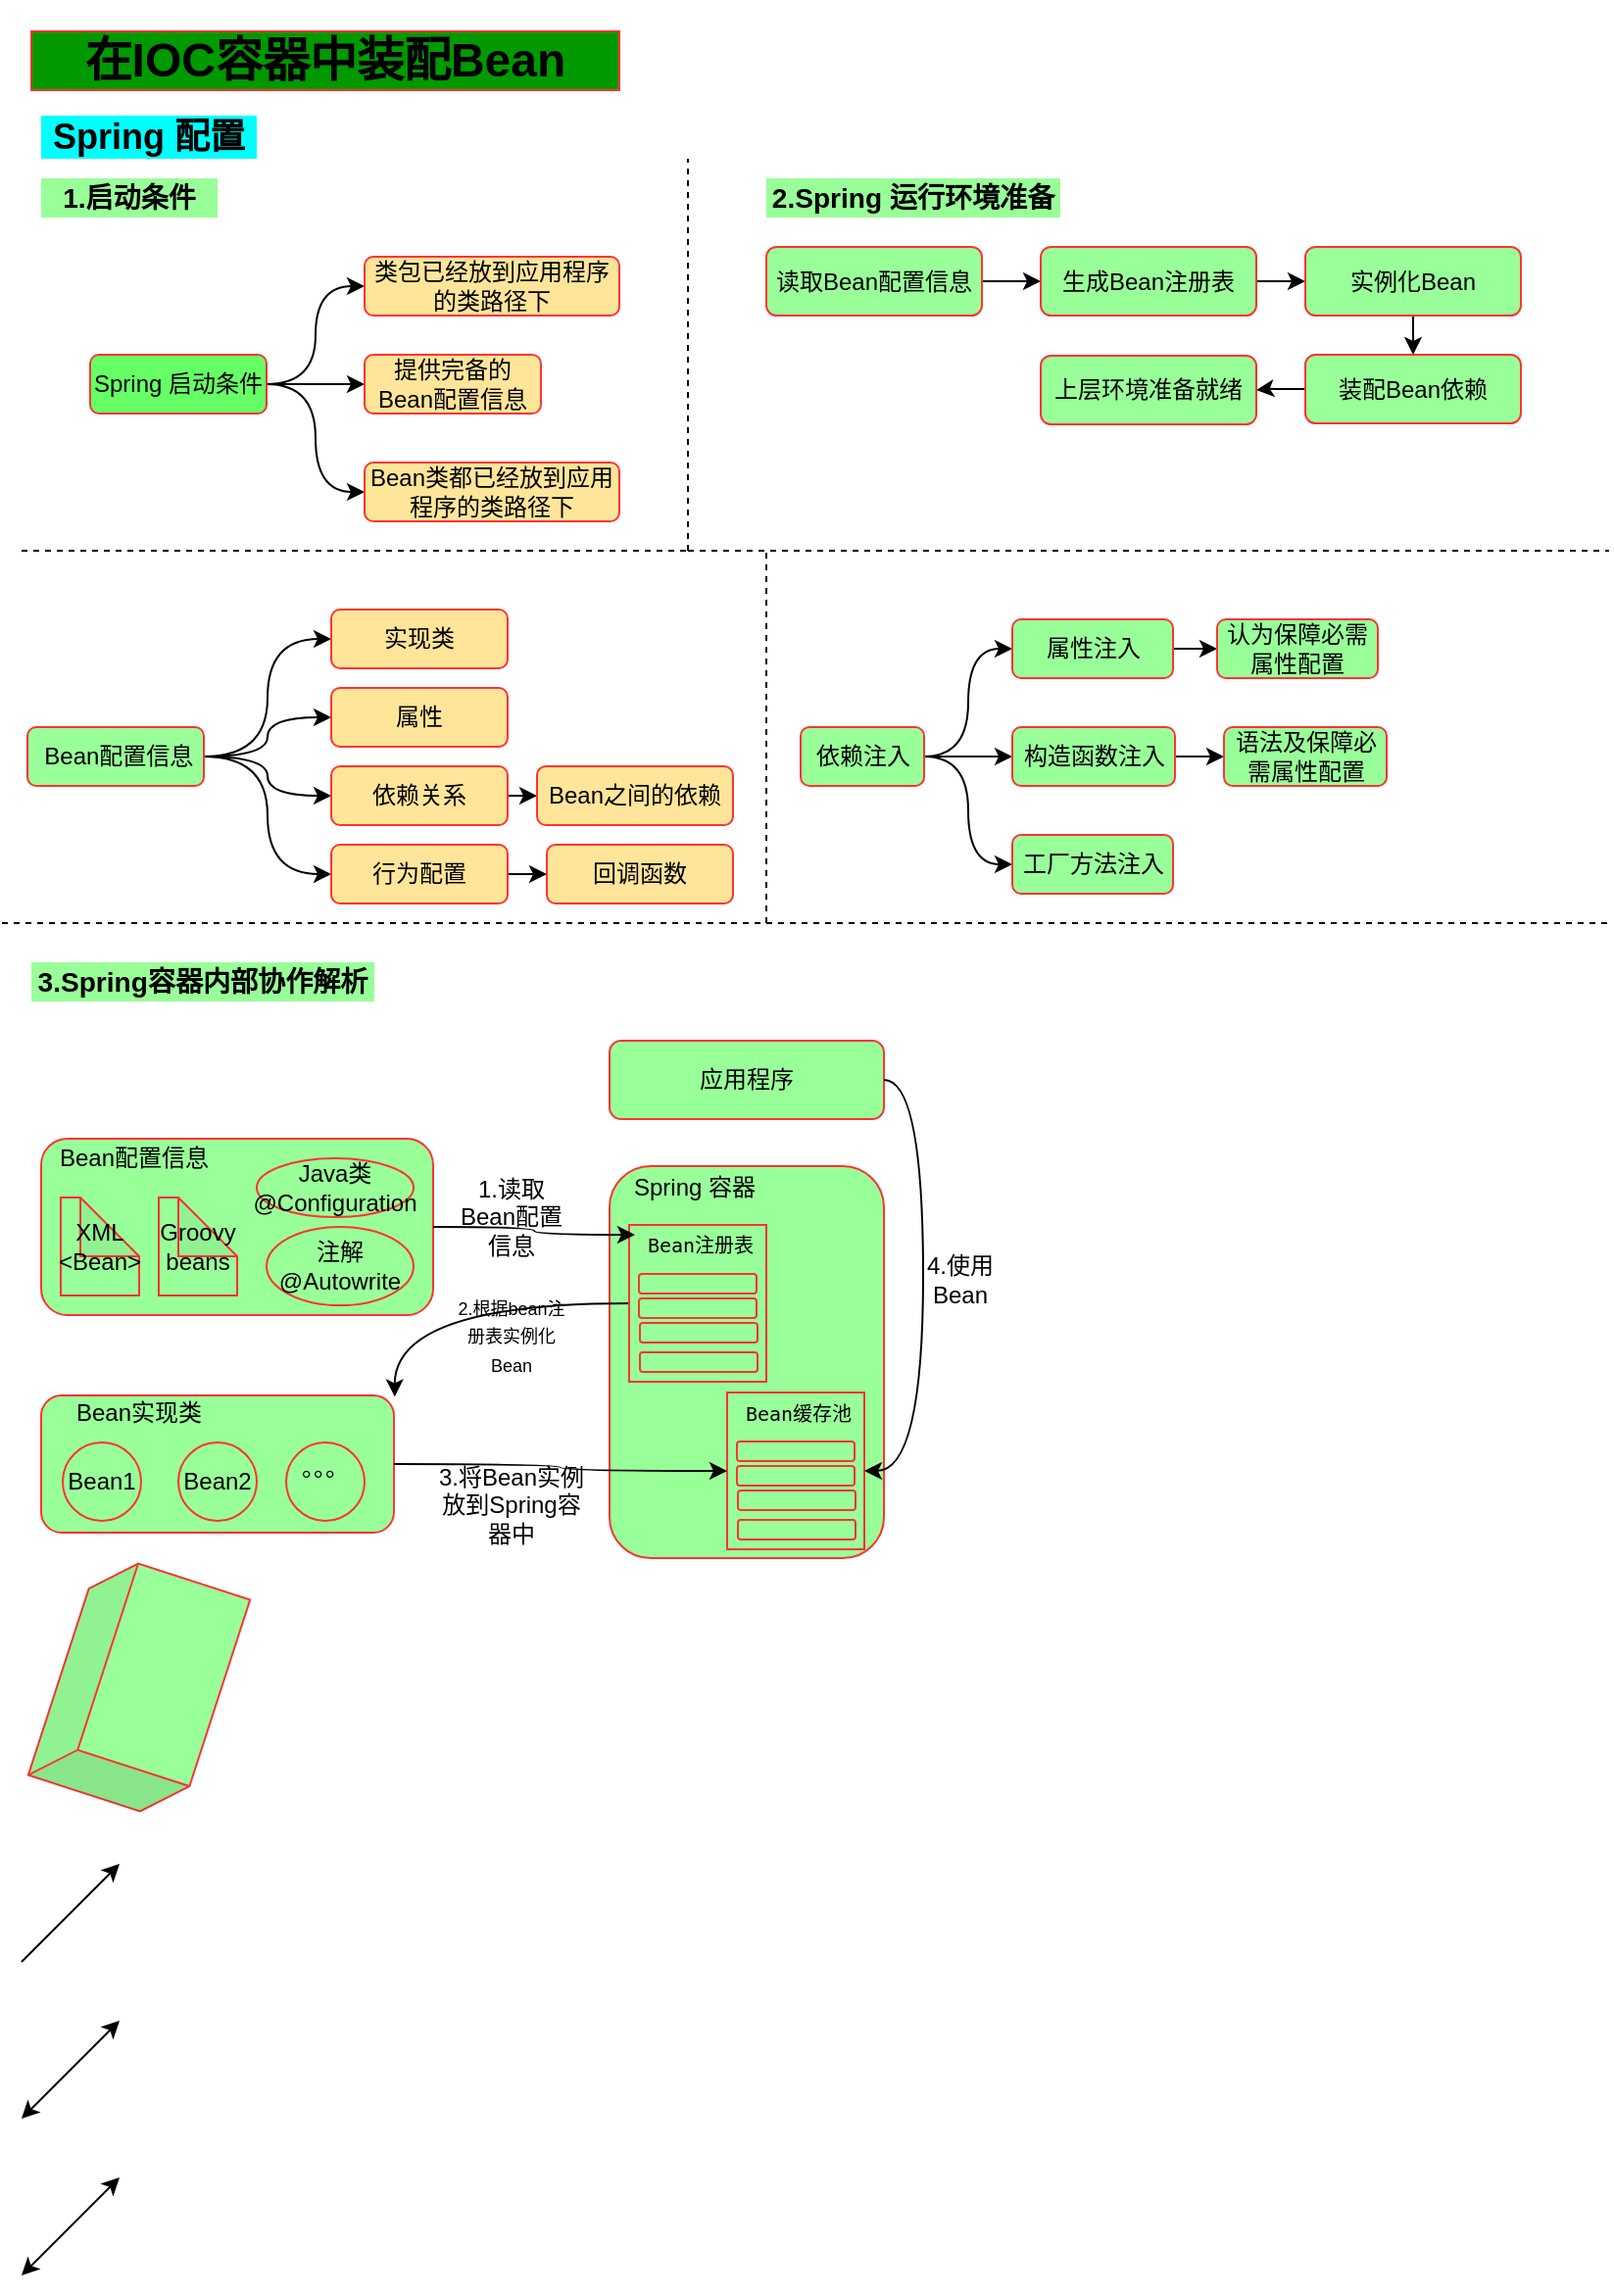 <mxfile version="10.6.0" type="github"><diagram id="p_sl_gvlMNvw6eXEYS4R" name="第 1 页"><mxGraphModel dx="951" dy="471" grid="1" gridSize="10" guides="1" tooltips="1" connect="1" arrows="1" fold="1" page="1" pageScale="1" pageWidth="827" pageHeight="1169" math="0" shadow="0"><root><mxCell id="0"/><mxCell id="1" parent="0"/><mxCell id="CgKIWQnbhl8-aA-TyV94-1" value="&lt;h1&gt;&lt;font style=&quot;font-size: 24px&quot;&gt;在IOC容器中装配Bean&lt;/font&gt;&lt;/h1&gt;" style="text;html=1;strokeColor=#FF3333;fillColor=#009900;align=center;verticalAlign=middle;whiteSpace=wrap;rounded=0;" vertex="1" parent="1"><mxGeometry x="15" y="25" width="300" height="30" as="geometry"/></mxCell><mxCell id="CgKIWQnbhl8-aA-TyV94-4" value="" style="edgeStyle=orthogonalEdgeStyle;rounded=0;orthogonalLoop=1;jettySize=auto;html=1;entryX=0;entryY=0.5;entryDx=0;entryDy=0;curved=1;" edge="1" parent="1" source="CgKIWQnbhl8-aA-TyV94-2" target="CgKIWQnbhl8-aA-TyV94-3"><mxGeometry relative="1" as="geometry"/></mxCell><mxCell id="CgKIWQnbhl8-aA-TyV94-6" value="" style="edgeStyle=orthogonalEdgeStyle;rounded=0;orthogonalLoop=1;jettySize=auto;html=1;curved=1;" edge="1" parent="1" source="CgKIWQnbhl8-aA-TyV94-2" target="CgKIWQnbhl8-aA-TyV94-5"><mxGeometry relative="1" as="geometry"/></mxCell><mxCell id="CgKIWQnbhl8-aA-TyV94-9" style="edgeStyle=orthogonalEdgeStyle;rounded=0;orthogonalLoop=1;jettySize=auto;html=1;entryX=0;entryY=0.5;entryDx=0;entryDy=0;curved=1;" edge="1" parent="1" source="CgKIWQnbhl8-aA-TyV94-2" target="CgKIWQnbhl8-aA-TyV94-7"><mxGeometry relative="1" as="geometry"/></mxCell><mxCell id="CgKIWQnbhl8-aA-TyV94-2" value="Spring 启动条件" style="rounded=1;whiteSpace=wrap;html=1;strokeColor=#FF3333;fillColor=#66FF66;" vertex="1" parent="1"><mxGeometry x="45" y="190" width="90" height="30" as="geometry"/></mxCell><mxCell id="CgKIWQnbhl8-aA-TyV94-7" value="Bean类都已经放到应用程序的类路径下" style="rounded=1;whiteSpace=wrap;html=1;strokeColor=#FF3333;fillColor=#FFE599;" vertex="1" parent="1"><mxGeometry x="185" y="245" width="130" height="30" as="geometry"/></mxCell><mxCell id="CgKIWQnbhl8-aA-TyV94-5" value="提供完备的Bean配置信息" style="rounded=1;whiteSpace=wrap;html=1;strokeColor=#FF3333;fillColor=#FFE599;" vertex="1" parent="1"><mxGeometry x="185" y="190" width="90" height="30" as="geometry"/></mxCell><mxCell id="CgKIWQnbhl8-aA-TyV94-3" value="类包已经放到应用程序的类路径下" style="rounded=1;whiteSpace=wrap;html=1;strokeColor=#FF3333;fillColor=#FFE599;" vertex="1" parent="1"><mxGeometry x="185" y="140" width="130" height="30" as="geometry"/></mxCell><mxCell id="CgKIWQnbhl8-aA-TyV94-10" value="&lt;h3&gt;1.启动条件&lt;/h3&gt;" style="text;html=1;strokeColor=none;fillColor=#99FF99;align=center;verticalAlign=middle;whiteSpace=wrap;rounded=0;" vertex="1" parent="1"><mxGeometry x="20" y="100" width="90" height="20" as="geometry"/></mxCell><mxCell id="CgKIWQnbhl8-aA-TyV94-11" value="" style="endArrow=none;dashed=1;html=1;" edge="1" parent="1"><mxGeometry width="50" height="50" relative="1" as="geometry"><mxPoint x="10" y="290" as="sourcePoint"/><mxPoint x="350" y="290" as="targetPoint"/></mxGeometry></mxCell><mxCell id="CgKIWQnbhl8-aA-TyV94-16" value="" style="edgeStyle=orthogonalEdgeStyle;curved=1;rounded=0;orthogonalLoop=1;jettySize=auto;html=1;" edge="1" parent="1" source="CgKIWQnbhl8-aA-TyV94-12" target="CgKIWQnbhl8-aA-TyV94-15"><mxGeometry relative="1" as="geometry"/></mxCell><mxCell id="CgKIWQnbhl8-aA-TyV94-12" value="读取Bean配置信息" style="rounded=1;whiteSpace=wrap;html=1;strokeColor=#FF3333;fillColor=#99FF99;" vertex="1" parent="1"><mxGeometry x="390" y="135" width="110" height="35" as="geometry"/></mxCell><mxCell id="CgKIWQnbhl8-aA-TyV94-18" value="" style="edgeStyle=orthogonalEdgeStyle;curved=1;rounded=0;orthogonalLoop=1;jettySize=auto;html=1;" edge="1" parent="1" source="CgKIWQnbhl8-aA-TyV94-15" target="CgKIWQnbhl8-aA-TyV94-17"><mxGeometry relative="1" as="geometry"/></mxCell><mxCell id="CgKIWQnbhl8-aA-TyV94-15" value="生成Bean注册表" style="rounded=1;whiteSpace=wrap;html=1;strokeColor=#FF3333;fillColor=#99FF99;" vertex="1" parent="1"><mxGeometry x="530" y="135" width="110" height="35" as="geometry"/></mxCell><mxCell id="CgKIWQnbhl8-aA-TyV94-20" value="" style="edgeStyle=orthogonalEdgeStyle;curved=1;rounded=0;orthogonalLoop=1;jettySize=auto;html=1;" edge="1" parent="1" source="CgKIWQnbhl8-aA-TyV94-17" target="CgKIWQnbhl8-aA-TyV94-19"><mxGeometry relative="1" as="geometry"/></mxCell><mxCell id="CgKIWQnbhl8-aA-TyV94-17" value="实例化Bean" style="rounded=1;whiteSpace=wrap;html=1;strokeColor=#FF3333;fillColor=#99FF99;" vertex="1" parent="1"><mxGeometry x="665" y="135" width="110" height="35" as="geometry"/></mxCell><mxCell id="CgKIWQnbhl8-aA-TyV94-22" value="" style="edgeStyle=orthogonalEdgeStyle;curved=1;rounded=0;orthogonalLoop=1;jettySize=auto;html=1;" edge="1" parent="1" source="CgKIWQnbhl8-aA-TyV94-19" target="CgKIWQnbhl8-aA-TyV94-21"><mxGeometry relative="1" as="geometry"/></mxCell><mxCell id="CgKIWQnbhl8-aA-TyV94-19" value="装配Bean依赖" style="rounded=1;whiteSpace=wrap;html=1;strokeColor=#FF3333;fillColor=#99FF99;" vertex="1" parent="1"><mxGeometry x="665" y="190" width="110" height="35" as="geometry"/></mxCell><mxCell id="CgKIWQnbhl8-aA-TyV94-21" value="上层环境准备就绪" style="rounded=1;whiteSpace=wrap;html=1;strokeColor=#FF3333;fillColor=#99FF99;" vertex="1" parent="1"><mxGeometry x="530" y="190.5" width="110" height="35" as="geometry"/></mxCell><mxCell id="CgKIWQnbhl8-aA-TyV94-13" value="&lt;h3&gt;2.Spring 运行环境准备&lt;/h3&gt;" style="text;html=1;strokeColor=none;fillColor=#99FF99;align=center;verticalAlign=middle;whiteSpace=wrap;rounded=0;" vertex="1" parent="1"><mxGeometry x="390" y="100" width="150" height="20" as="geometry"/></mxCell><mxCell id="CgKIWQnbhl8-aA-TyV94-14" value="&lt;h2&gt;Spring 配置&lt;/h2&gt;" style="text;html=1;strokeColor=none;fillColor=#00FFFF;align=center;verticalAlign=middle;whiteSpace=wrap;rounded=0;" vertex="1" parent="1"><mxGeometry x="20" y="68" width="110" height="22" as="geometry"/></mxCell><mxCell id="CgKIWQnbhl8-aA-TyV94-23" value="" style="endArrow=none;dashed=1;html=1;" edge="1" parent="1"><mxGeometry width="50" height="50" relative="1" as="geometry"><mxPoint x="350" y="290" as="sourcePoint"/><mxPoint x="350" y="90" as="targetPoint"/></mxGeometry></mxCell><mxCell id="CgKIWQnbhl8-aA-TyV94-24" value="" style="endArrow=none;dashed=1;html=1;" edge="1" parent="1"><mxGeometry width="50" height="50" relative="1" as="geometry"><mxPoint x="350" y="290" as="sourcePoint"/><mxPoint x="820" y="290" as="targetPoint"/></mxGeometry></mxCell><mxCell id="CgKIWQnbhl8-aA-TyV94-27" value="" style="edgeStyle=orthogonalEdgeStyle;curved=1;rounded=0;orthogonalLoop=1;jettySize=auto;html=1;entryX=0;entryY=0.5;entryDx=0;entryDy=0;" edge="1" parent="1" source="CgKIWQnbhl8-aA-TyV94-25" target="CgKIWQnbhl8-aA-TyV94-26"><mxGeometry relative="1" as="geometry"/></mxCell><mxCell id="CgKIWQnbhl8-aA-TyV94-29" value="" style="edgeStyle=orthogonalEdgeStyle;curved=1;rounded=0;orthogonalLoop=1;jettySize=auto;html=1;entryX=0;entryY=0.5;entryDx=0;entryDy=0;" edge="1" parent="1" source="CgKIWQnbhl8-aA-TyV94-25" target="CgKIWQnbhl8-aA-TyV94-28"><mxGeometry relative="1" as="geometry"/></mxCell><mxCell id="CgKIWQnbhl8-aA-TyV94-31" value="" style="edgeStyle=orthogonalEdgeStyle;curved=1;rounded=0;orthogonalLoop=1;jettySize=auto;html=1;" edge="1" parent="1" source="CgKIWQnbhl8-aA-TyV94-25" target="CgKIWQnbhl8-aA-TyV94-30"><mxGeometry relative="1" as="geometry"/></mxCell><mxCell id="CgKIWQnbhl8-aA-TyV94-33" value="" style="edgeStyle=orthogonalEdgeStyle;curved=1;rounded=0;orthogonalLoop=1;jettySize=auto;html=1;entryX=0;entryY=0.5;entryDx=0;entryDy=0;" edge="1" parent="1" source="CgKIWQnbhl8-aA-TyV94-25" target="CgKIWQnbhl8-aA-TyV94-32"><mxGeometry relative="1" as="geometry"/></mxCell><mxCell id="CgKIWQnbhl8-aA-TyV94-25" value="&amp;nbsp;Bean配置信息" style="rounded=1;whiteSpace=wrap;html=1;strokeColor=#FF3333;fillColor=#99FF99;" vertex="1" parent="1"><mxGeometry x="13" y="380" width="90" height="30" as="geometry"/></mxCell><mxCell id="CgKIWQnbhl8-aA-TyV94-37" value="" style="edgeStyle=orthogonalEdgeStyle;curved=1;rounded=0;orthogonalLoop=1;jettySize=auto;html=1;" edge="1" parent="1" source="CgKIWQnbhl8-aA-TyV94-32" target="CgKIWQnbhl8-aA-TyV94-36"><mxGeometry relative="1" as="geometry"/></mxCell><mxCell id="CgKIWQnbhl8-aA-TyV94-32" value="行为配置" style="rounded=1;whiteSpace=wrap;html=1;strokeColor=#FF3333;fillColor=#FFE599;" vertex="1" parent="1"><mxGeometry x="168" y="440" width="90" height="30" as="geometry"/></mxCell><mxCell id="CgKIWQnbhl8-aA-TyV94-36" value="回调函数" style="rounded=1;whiteSpace=wrap;html=1;strokeColor=#FF3333;fillColor=#FFE599;" vertex="1" parent="1"><mxGeometry x="278" y="440" width="95" height="30" as="geometry"/></mxCell><mxCell id="CgKIWQnbhl8-aA-TyV94-35" value="" style="edgeStyle=orthogonalEdgeStyle;curved=1;rounded=0;orthogonalLoop=1;jettySize=auto;html=1;" edge="1" parent="1" source="CgKIWQnbhl8-aA-TyV94-30" target="CgKIWQnbhl8-aA-TyV94-34"><mxGeometry relative="1" as="geometry"/></mxCell><mxCell id="CgKIWQnbhl8-aA-TyV94-30" value="依赖关系" style="rounded=1;whiteSpace=wrap;html=1;strokeColor=#FF3333;fillColor=#FFE599;" vertex="1" parent="1"><mxGeometry x="168" y="400" width="90" height="30" as="geometry"/></mxCell><mxCell id="CgKIWQnbhl8-aA-TyV94-34" value="Bean之间的依赖" style="rounded=1;whiteSpace=wrap;html=1;strokeColor=#FF3333;fillColor=#FFE599;" vertex="1" parent="1"><mxGeometry x="273" y="400" width="100" height="30" as="geometry"/></mxCell><mxCell id="CgKIWQnbhl8-aA-TyV94-28" value="属性" style="rounded=1;whiteSpace=wrap;html=1;strokeColor=#FF3333;fillColor=#FFE599;" vertex="1" parent="1"><mxGeometry x="168" y="360" width="90" height="30" as="geometry"/></mxCell><mxCell id="CgKIWQnbhl8-aA-TyV94-26" value="实现类" style="rounded=1;whiteSpace=wrap;html=1;strokeColor=#FF3333;fillColor=#FFE599;" vertex="1" parent="1"><mxGeometry x="168" y="320" width="90" height="30" as="geometry"/></mxCell><mxCell id="CgKIWQnbhl8-aA-TyV94-38" value="&lt;h3&gt;3.Spring容器内部协作解析&lt;/h3&gt;" style="text;html=1;strokeColor=none;fillColor=#99FF99;align=center;verticalAlign=middle;whiteSpace=wrap;rounded=0;" vertex="1" parent="1"><mxGeometry x="15" y="500" width="175" height="20" as="geometry"/></mxCell><mxCell id="CgKIWQnbhl8-aA-TyV94-39" value="应用程序" style="rounded=1;whiteSpace=wrap;html=1;strokeColor=#FF3333;fillColor=#99FF99;" vertex="1" parent="1"><mxGeometry x="310" y="540" width="140" height="40" as="geometry"/></mxCell><mxCell id="CgKIWQnbhl8-aA-TyV94-40" value="" style="rounded=1;whiteSpace=wrap;html=1;strokeColor=#FF3333;fillColor=#99FF99;" vertex="1" parent="1"><mxGeometry x="20" y="590" width="200" height="90" as="geometry"/></mxCell><mxCell id="CgKIWQnbhl8-aA-TyV94-41" value="Bean配置信息" style="text;html=1;strokeColor=none;fillColor=none;align=center;verticalAlign=middle;whiteSpace=wrap;rounded=0;" vertex="1" parent="1"><mxGeometry x="25" y="590" width="85" height="20" as="geometry"/></mxCell><mxCell id="CgKIWQnbhl8-aA-TyV94-42" value="XML&lt;br&gt;&amp;lt;Bean&amp;gt;&lt;br&gt;" style="shape=note;whiteSpace=wrap;html=1;backgroundOutline=1;darkOpacity=0.05;strokeColor=#FF3333;fillColor=#99FF99;" vertex="1" parent="1"><mxGeometry x="30" y="620" width="40" height="50" as="geometry"/></mxCell><mxCell id="CgKIWQnbhl8-aA-TyV94-44" value="Groovy&lt;br&gt;beans&lt;br&gt;" style="shape=note;whiteSpace=wrap;html=1;backgroundOutline=1;darkOpacity=0.05;strokeColor=#FF3333;fillColor=#99FF99;" vertex="1" parent="1"><mxGeometry x="80" y="620" width="40" height="50" as="geometry"/></mxCell><mxCell id="CgKIWQnbhl8-aA-TyV94-45" value="Java类&lt;br&gt;@Configuration&lt;br&gt;" style="ellipse;whiteSpace=wrap;html=1;strokeColor=#FF3333;fillColor=#99FF99;" vertex="1" parent="1"><mxGeometry x="130" y="600" width="80" height="30" as="geometry"/></mxCell><mxCell id="CgKIWQnbhl8-aA-TyV94-46" value="注解&lt;br&gt;@Autowrite&lt;br&gt;" style="ellipse;whiteSpace=wrap;html=1;strokeColor=#FF3333;fillColor=#99FF99;" vertex="1" parent="1"><mxGeometry x="135" y="635" width="75" height="40" as="geometry"/></mxCell><mxCell id="CgKIWQnbhl8-aA-TyV94-47" value="" style="rounded=1;whiteSpace=wrap;html=1;strokeColor=#FF3333;fillColor=#99FF99;" vertex="1" parent="1"><mxGeometry x="20" y="721" width="180" height="70" as="geometry"/></mxCell><mxCell id="CgKIWQnbhl8-aA-TyV94-48" value="Bean实现类" style="text;html=1;strokeColor=none;fillColor=none;align=center;verticalAlign=middle;whiteSpace=wrap;rounded=0;" vertex="1" parent="1"><mxGeometry x="30" y="720" width="80" height="20" as="geometry"/></mxCell><mxCell id="CgKIWQnbhl8-aA-TyV94-49" value="Bean1" style="ellipse;whiteSpace=wrap;html=1;aspect=fixed;strokeColor=#FF3333;fillColor=#99FF99;" vertex="1" parent="1"><mxGeometry x="31" y="745" width="40" height="40" as="geometry"/></mxCell><mxCell id="CgKIWQnbhl8-aA-TyV94-50" value="Bean2" style="ellipse;whiteSpace=wrap;html=1;aspect=fixed;strokeColor=#FF3333;fillColor=#99FF99;" vertex="1" parent="1"><mxGeometry x="90" y="745" width="40" height="40" as="geometry"/></mxCell><mxCell id="CgKIWQnbhl8-aA-TyV94-51" value="。。。&lt;br&gt;&lt;br&gt;" style="ellipse;whiteSpace=wrap;html=1;aspect=fixed;strokeColor=#FF3333;fillColor=#99FF99;" vertex="1" parent="1"><mxGeometry x="145" y="745" width="40" height="40" as="geometry"/></mxCell><mxCell id="CgKIWQnbhl8-aA-TyV94-52" value="" style="rounded=1;whiteSpace=wrap;html=1;strokeColor=#FF3333;fillColor=#99FF99;" vertex="1" parent="1"><mxGeometry x="310" y="604" width="140" height="200" as="geometry"/></mxCell><mxCell id="CgKIWQnbhl8-aA-TyV94-53" value="Spring 容器" style="text;html=1;strokeColor=none;fillColor=none;align=center;verticalAlign=middle;whiteSpace=wrap;rounded=0;" vertex="1" parent="1"><mxGeometry x="315" y="605" width="77" height="20" as="geometry"/></mxCell><mxCell id="CgKIWQnbhl8-aA-TyV94-69" style="edgeStyle=orthogonalEdgeStyle;curved=1;rounded=0;orthogonalLoop=1;jettySize=auto;html=1;entryX=1.002;entryY=0.01;entryDx=0;entryDy=0;entryPerimeter=0;" edge="1" parent="1" source="CgKIWQnbhl8-aA-TyV94-54" target="CgKIWQnbhl8-aA-TyV94-47"><mxGeometry relative="1" as="geometry"/></mxCell><mxCell id="CgKIWQnbhl8-aA-TyV94-54" value="" style="rounded=0;whiteSpace=wrap;html=1;strokeColor=#FF3333;fillColor=#99FF99;" vertex="1" parent="1"><mxGeometry x="320" y="634" width="70" height="80" as="geometry"/></mxCell><mxCell id="CgKIWQnbhl8-aA-TyV94-55" value="&lt;pre&gt;&lt;font style=&quot;font-size: 10px&quot;&gt;Bean注册表&lt;/font&gt;&lt;/pre&gt;" style="text;html=1;strokeColor=none;fillColor=none;align=center;verticalAlign=middle;whiteSpace=wrap;rounded=0;" vertex="1" parent="1"><mxGeometry x="323" y="634" width="67" height="20" as="geometry"/></mxCell><mxCell id="CgKIWQnbhl8-aA-TyV94-56" value="" style="rounded=1;whiteSpace=wrap;html=1;strokeColor=#FF3333;fillColor=#99FF99;" vertex="1" parent="1"><mxGeometry x="325" y="659" width="60" height="10" as="geometry"/></mxCell><mxCell id="CgKIWQnbhl8-aA-TyV94-57" value="" style="rounded=1;whiteSpace=wrap;html=1;strokeColor=#FF3333;fillColor=#99FF99;" vertex="1" parent="1"><mxGeometry x="325" y="671.5" width="60" height="10" as="geometry"/></mxCell><mxCell id="CgKIWQnbhl8-aA-TyV94-58" value="" style="rounded=1;whiteSpace=wrap;html=1;strokeColor=#FF3333;fillColor=#99FF99;" vertex="1" parent="1"><mxGeometry x="325.5" y="684" width="60" height="10" as="geometry"/></mxCell><mxCell id="CgKIWQnbhl8-aA-TyV94-59" value="" style="rounded=1;whiteSpace=wrap;html=1;strokeColor=#FF3333;fillColor=#99FF99;" vertex="1" parent="1"><mxGeometry x="325.5" y="699" width="60" height="10" as="geometry"/></mxCell><mxCell id="CgKIWQnbhl8-aA-TyV94-61" value="" style="rounded=0;whiteSpace=wrap;html=1;strokeColor=#FF3333;fillColor=#99FF99;" vertex="1" parent="1"><mxGeometry x="370" y="719.5" width="70" height="80" as="geometry"/></mxCell><mxCell id="CgKIWQnbhl8-aA-TyV94-62" value="&lt;pre&gt;&lt;font style=&quot;font-size: 10px&quot;&gt;Bean缓存池&lt;/font&gt;&lt;/pre&gt;" style="text;html=1;strokeColor=none;fillColor=none;align=center;verticalAlign=middle;whiteSpace=wrap;rounded=0;" vertex="1" parent="1"><mxGeometry x="373" y="719.5" width="67" height="20" as="geometry"/></mxCell><mxCell id="CgKIWQnbhl8-aA-TyV94-63" value="" style="rounded=1;whiteSpace=wrap;html=1;strokeColor=#FF3333;fillColor=#99FF99;" vertex="1" parent="1"><mxGeometry x="375" y="744.5" width="60" height="10" as="geometry"/></mxCell><mxCell id="CgKIWQnbhl8-aA-TyV94-64" value="" style="rounded=1;whiteSpace=wrap;html=1;strokeColor=#FF3333;fillColor=#99FF99;" vertex="1" parent="1"><mxGeometry x="375" y="757" width="60" height="10" as="geometry"/></mxCell><mxCell id="CgKIWQnbhl8-aA-TyV94-65" value="" style="rounded=1;whiteSpace=wrap;html=1;strokeColor=#FF3333;fillColor=#99FF99;" vertex="1" parent="1"><mxGeometry x="375.5" y="769.5" width="60" height="10" as="geometry"/></mxCell><mxCell id="CgKIWQnbhl8-aA-TyV94-66" value="" style="rounded=1;whiteSpace=wrap;html=1;strokeColor=#FF3333;fillColor=#99FF99;" vertex="1" parent="1"><mxGeometry x="375.5" y="784.5" width="60" height="10" as="geometry"/></mxCell><mxCell id="CgKIWQnbhl8-aA-TyV94-67" style="edgeStyle=orthogonalEdgeStyle;curved=1;rounded=0;orthogonalLoop=1;jettySize=auto;html=1;exitX=1;exitY=0.5;exitDx=0;exitDy=0;entryX=0;entryY=0.25;entryDx=0;entryDy=0;" edge="1" parent="1" source="CgKIWQnbhl8-aA-TyV94-40" target="CgKIWQnbhl8-aA-TyV94-55"><mxGeometry relative="1" as="geometry"/></mxCell><mxCell id="CgKIWQnbhl8-aA-TyV94-68" value="1.读取Bean配置信息" style="text;html=1;strokeColor=none;fillColor=none;align=center;verticalAlign=middle;whiteSpace=wrap;rounded=0;" vertex="1" parent="1"><mxGeometry x="230" y="620" width="60" height="20" as="geometry"/></mxCell><mxCell id="CgKIWQnbhl8-aA-TyV94-70" value="&lt;p&gt;&lt;font style=&quot;font-size: 9px&quot;&gt;2.根据bean注册表实例化Bean&lt;/font&gt;&lt;/p&gt;" style="text;html=1;strokeColor=none;fillColor=none;align=center;verticalAlign=middle;whiteSpace=wrap;rounded=0;" vertex="1" parent="1"><mxGeometry x="230" y="680" width="60" height="20" as="geometry"/></mxCell><mxCell id="CgKIWQnbhl8-aA-TyV94-71" style="edgeStyle=orthogonalEdgeStyle;curved=1;rounded=0;orthogonalLoop=1;jettySize=auto;html=1;entryX=0;entryY=0.5;entryDx=0;entryDy=0;" edge="1" parent="1" source="CgKIWQnbhl8-aA-TyV94-47" target="CgKIWQnbhl8-aA-TyV94-61"><mxGeometry relative="1" as="geometry"/></mxCell><mxCell id="CgKIWQnbhl8-aA-TyV94-72" value="3.将Bean实例放到Spring容器中" style="text;html=1;strokeColor=none;fillColor=none;align=center;verticalAlign=middle;whiteSpace=wrap;rounded=0;" vertex="1" parent="1"><mxGeometry x="220" y="767" width="80" height="20" as="geometry"/></mxCell><mxCell id="CgKIWQnbhl8-aA-TyV94-73" style="edgeStyle=orthogonalEdgeStyle;curved=1;rounded=0;orthogonalLoop=1;jettySize=auto;html=1;entryX=1;entryY=0.5;entryDx=0;entryDy=0;exitX=1;exitY=0.5;exitDx=0;exitDy=0;" edge="1" parent="1" source="CgKIWQnbhl8-aA-TyV94-39" target="CgKIWQnbhl8-aA-TyV94-61"><mxGeometry relative="1" as="geometry"><mxPoint x="470" y="560" as="sourcePoint"/><Array as="points"><mxPoint x="470" y="560"/><mxPoint x="470" y="760"/></Array></mxGeometry></mxCell><mxCell id="CgKIWQnbhl8-aA-TyV94-74" value="4.使用Bean" style="text;html=1;strokeColor=none;fillColor=none;align=center;verticalAlign=middle;whiteSpace=wrap;rounded=0;" vertex="1" parent="1"><mxGeometry x="469" y="652" width="40" height="20" as="geometry"/></mxCell><mxCell id="CgKIWQnbhl8-aA-TyV94-77" value="" style="edgeStyle=orthogonalEdgeStyle;curved=1;rounded=0;orthogonalLoop=1;jettySize=auto;html=1;entryX=0;entryY=0.5;entryDx=0;entryDy=0;" edge="1" parent="1" source="CgKIWQnbhl8-aA-TyV94-75" target="CgKIWQnbhl8-aA-TyV94-76"><mxGeometry relative="1" as="geometry"/></mxCell><mxCell id="CgKIWQnbhl8-aA-TyV94-79" value="" style="edgeStyle=orthogonalEdgeStyle;curved=1;rounded=0;orthogonalLoop=1;jettySize=auto;html=1;" edge="1" parent="1" source="CgKIWQnbhl8-aA-TyV94-75" target="CgKIWQnbhl8-aA-TyV94-78"><mxGeometry relative="1" as="geometry"/></mxCell><mxCell id="CgKIWQnbhl8-aA-TyV94-81" value="" style="edgeStyle=orthogonalEdgeStyle;curved=1;rounded=0;orthogonalLoop=1;jettySize=auto;html=1;entryX=0;entryY=0.5;entryDx=0;entryDy=0;" edge="1" parent="1" source="CgKIWQnbhl8-aA-TyV94-75" target="CgKIWQnbhl8-aA-TyV94-80"><mxGeometry relative="1" as="geometry"/></mxCell><mxCell id="CgKIWQnbhl8-aA-TyV94-75" value="依赖注入" style="rounded=1;whiteSpace=wrap;html=1;strokeColor=#FF3333;fillColor=#99FF99;" vertex="1" parent="1"><mxGeometry x="407.5" y="380" width="63" height="30" as="geometry"/></mxCell><mxCell id="CgKIWQnbhl8-aA-TyV94-80" value="工厂方法注入" style="rounded=1;whiteSpace=wrap;html=1;strokeColor=#FF3333;fillColor=#99FF99;" vertex="1" parent="1"><mxGeometry x="515.5" y="435" width="82" height="30" as="geometry"/></mxCell><mxCell id="CgKIWQnbhl8-aA-TyV94-85" value="" style="edgeStyle=orthogonalEdgeStyle;curved=1;rounded=0;orthogonalLoop=1;jettySize=auto;html=1;" edge="1" parent="1" source="CgKIWQnbhl8-aA-TyV94-78" target="CgKIWQnbhl8-aA-TyV94-84"><mxGeometry relative="1" as="geometry"/></mxCell><mxCell id="CgKIWQnbhl8-aA-TyV94-78" value="构造函数注入" style="rounded=1;whiteSpace=wrap;html=1;strokeColor=#FF3333;fillColor=#99FF99;" vertex="1" parent="1"><mxGeometry x="515.5" y="380" width="83" height="30" as="geometry"/></mxCell><mxCell id="CgKIWQnbhl8-aA-TyV94-84" value="语法及保障必需属性配置" style="rounded=1;whiteSpace=wrap;html=1;strokeColor=#FF3333;fillColor=#99FF99;" vertex="1" parent="1"><mxGeometry x="623.5" y="380" width="83" height="30" as="geometry"/></mxCell><mxCell id="CgKIWQnbhl8-aA-TyV94-87" value="" style="edgeStyle=orthogonalEdgeStyle;curved=1;rounded=0;orthogonalLoop=1;jettySize=auto;html=1;" edge="1" parent="1" source="CgKIWQnbhl8-aA-TyV94-76" target="CgKIWQnbhl8-aA-TyV94-86"><mxGeometry relative="1" as="geometry"/></mxCell><mxCell id="CgKIWQnbhl8-aA-TyV94-76" value="属性注入" style="rounded=1;whiteSpace=wrap;html=1;strokeColor=#FF3333;fillColor=#99FF99;" vertex="1" parent="1"><mxGeometry x="515.5" y="325" width="82" height="30" as="geometry"/></mxCell><mxCell id="CgKIWQnbhl8-aA-TyV94-86" value="认为保障必需属性配置" style="rounded=1;whiteSpace=wrap;html=1;strokeColor=#FF3333;fillColor=#99FF99;" vertex="1" parent="1"><mxGeometry x="620" y="325" width="82" height="30" as="geometry"/></mxCell><mxCell id="CgKIWQnbhl8-aA-TyV94-82" value="" style="endArrow=none;dashed=1;html=1;" edge="1" parent="1"><mxGeometry width="50" height="50" relative="1" as="geometry"><mxPoint y="480" as="sourcePoint"/><mxPoint x="820" y="480" as="targetPoint"/></mxGeometry></mxCell><mxCell id="CgKIWQnbhl8-aA-TyV94-83" value="" style="endArrow=none;dashed=1;html=1;" edge="1" parent="1"><mxGeometry width="50" height="50" relative="1" as="geometry"><mxPoint x="390" y="480" as="sourcePoint"/><mxPoint x="390" y="290" as="targetPoint"/></mxGeometry></mxCell><mxCell id="CgKIWQnbhl8-aA-TyV94-88" value="" style="shape=cube;whiteSpace=wrap;html=1;boundedLbl=1;backgroundOutline=1;darkOpacity=0.05;darkOpacity2=0.1;strokeColor=#FF3333;fillColor=#99FF99;rotation=-72;" vertex="1" parent="1"><mxGeometry x="10" y="830" width="120" height="80" as="geometry"/></mxCell><mxCell id="CgKIWQnbhl8-aA-TyV94-89" value="" style="endArrow=classic;html=1;" edge="1" parent="1"><mxGeometry width="50" height="50" relative="1" as="geometry"><mxPoint x="10" y="1010" as="sourcePoint"/><mxPoint x="60" y="960" as="targetPoint"/></mxGeometry></mxCell><mxCell id="CgKIWQnbhl8-aA-TyV94-90" value="" style="endArrow=classic;startArrow=classic;html=1;" edge="1" parent="1"><mxGeometry width="50" height="50" relative="1" as="geometry"><mxPoint x="10" y="1090" as="sourcePoint"/><mxPoint x="60" y="1040" as="targetPoint"/></mxGeometry></mxCell><mxCell id="CgKIWQnbhl8-aA-TyV94-91" value="" style="endArrow=classic;startArrow=classic;html=1;" edge="1" parent="1"><mxGeometry width="50" height="50" relative="1" as="geometry"><mxPoint x="10" y="1170" as="sourcePoint"/><mxPoint x="60" y="1120" as="targetPoint"/></mxGeometry></mxCell></root></mxGraphModel></diagram></mxfile>